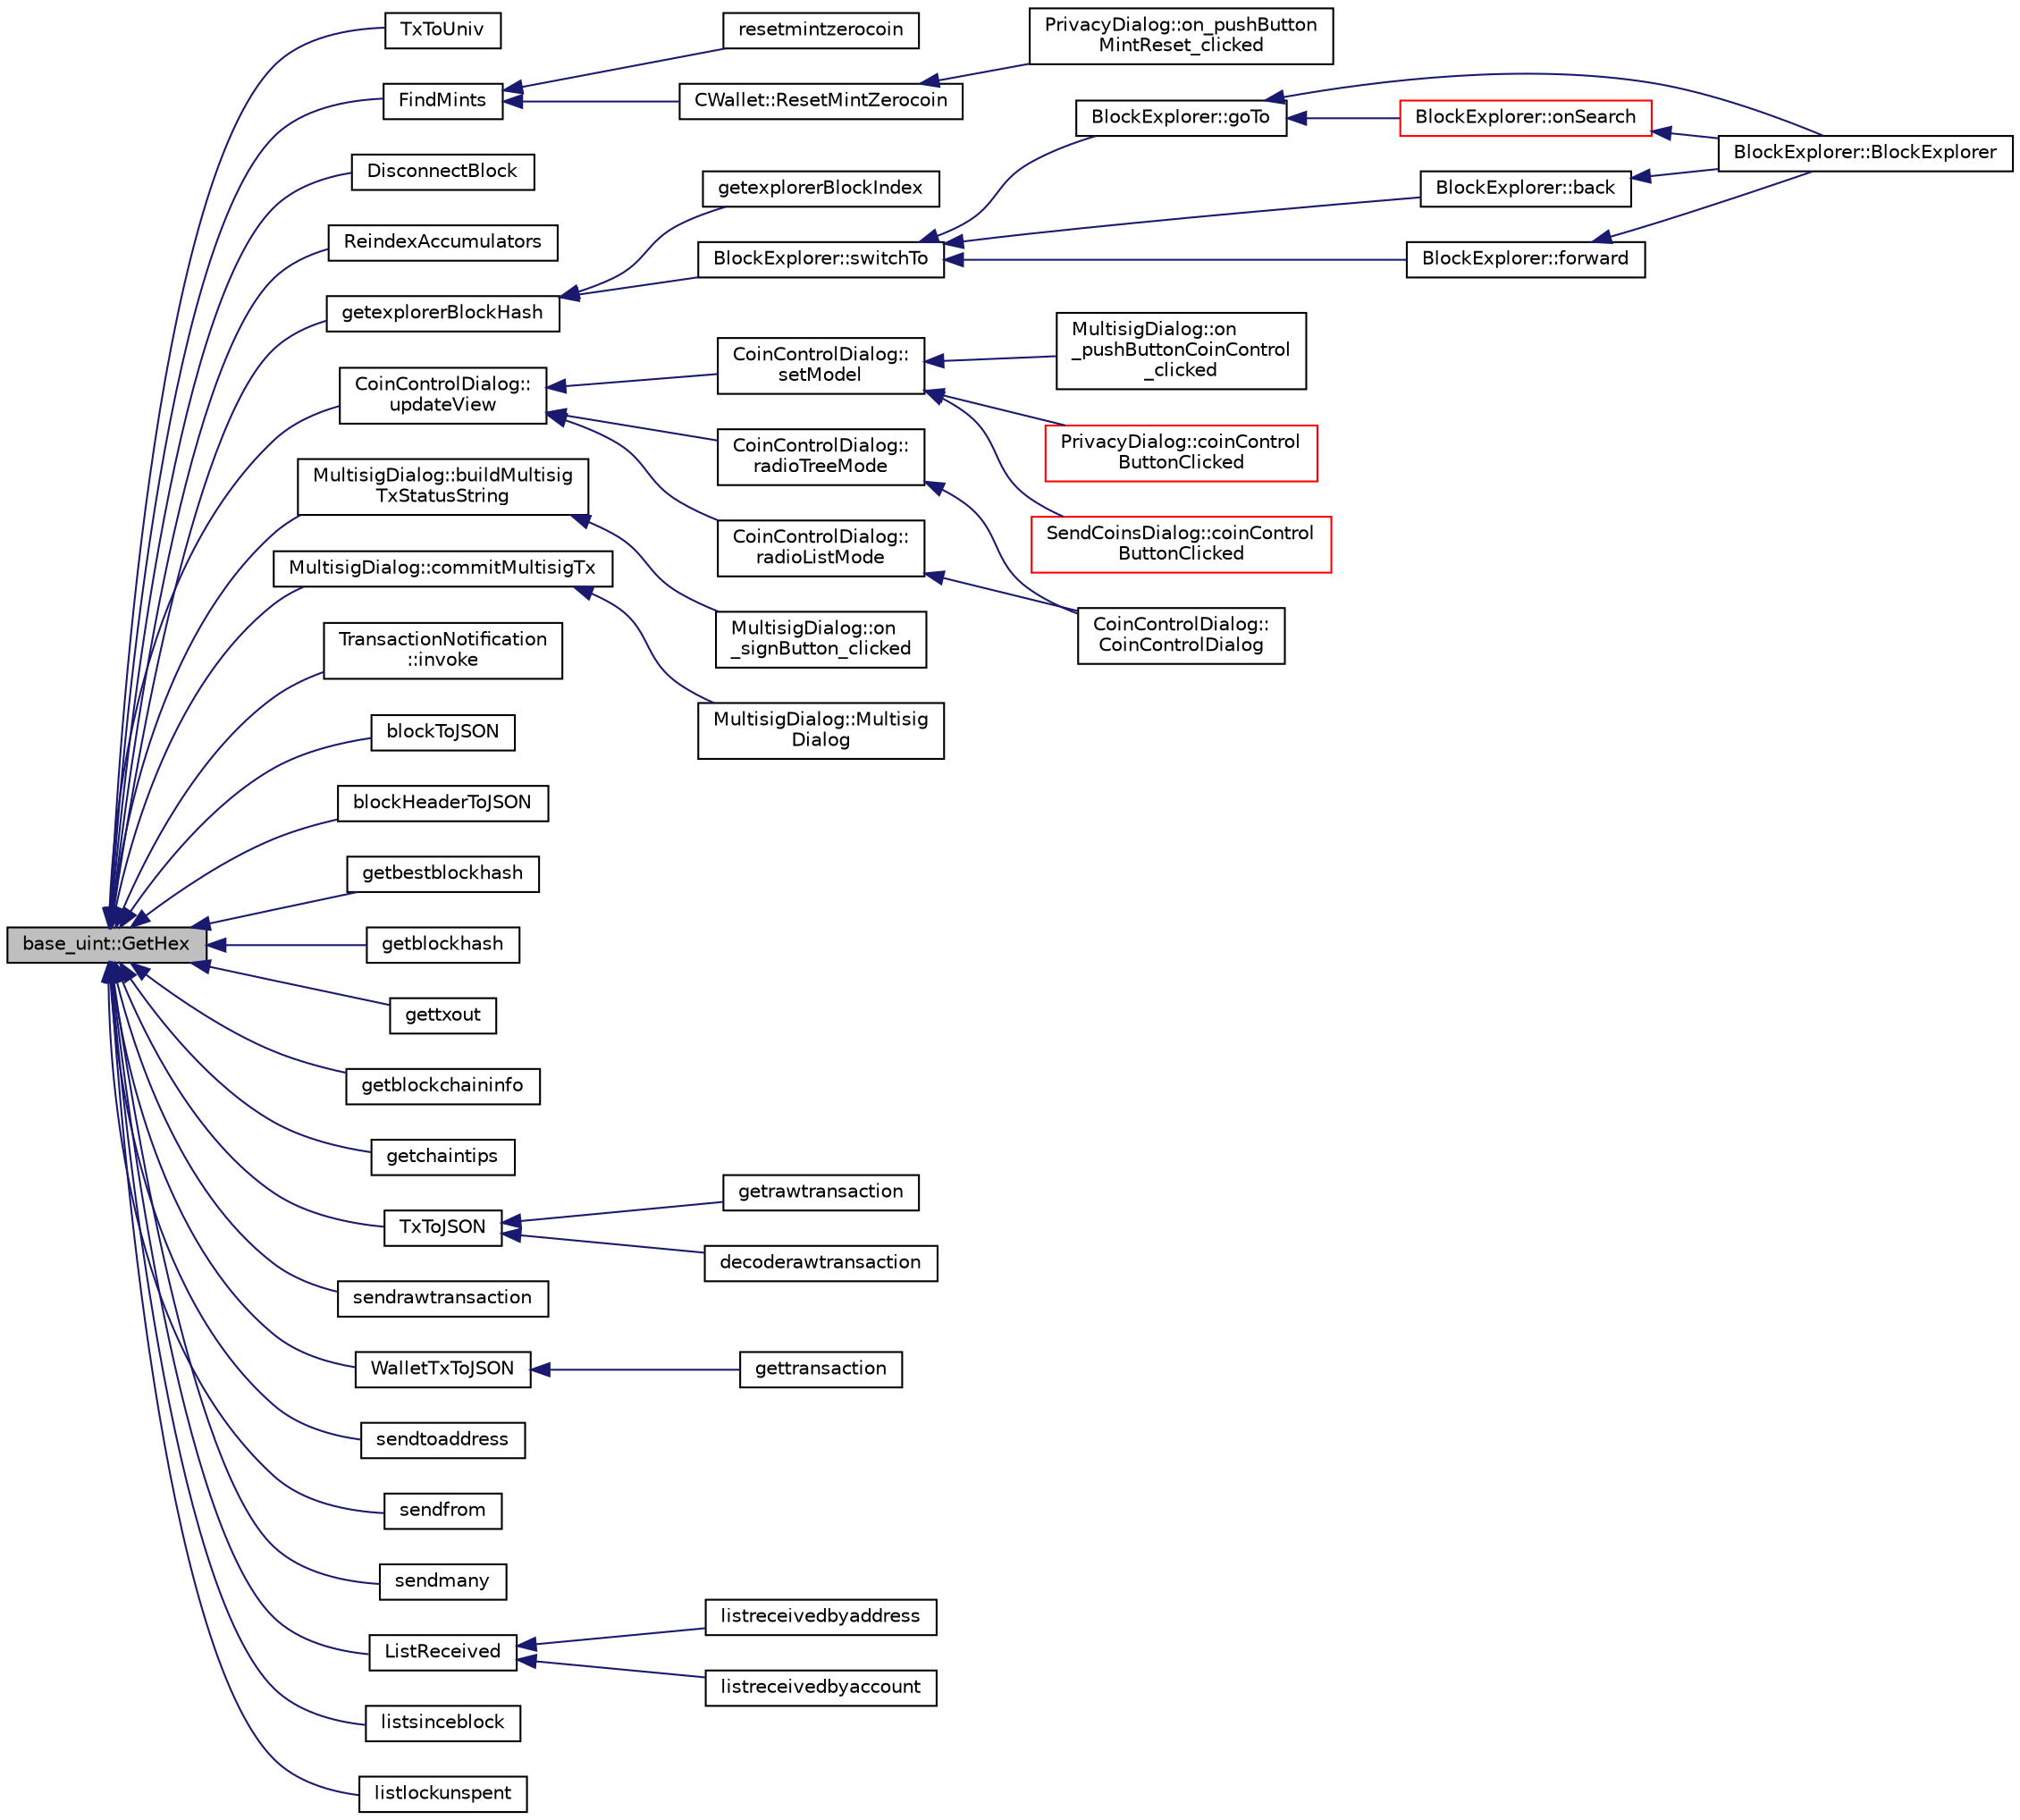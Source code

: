 digraph "base_uint::GetHex"
{
  edge [fontname="Helvetica",fontsize="10",labelfontname="Helvetica",labelfontsize="10"];
  node [fontname="Helvetica",fontsize="10",shape=record];
  rankdir="LR";
  Node140 [label="base_uint::GetHex",height=0.2,width=0.4,color="black", fillcolor="grey75", style="filled", fontcolor="black"];
  Node140 -> Node141 [dir="back",color="midnightblue",fontsize="10",style="solid",fontname="Helvetica"];
  Node141 [label="TxToUniv",height=0.2,width=0.4,color="black", fillcolor="white", style="filled",URL="$core__write_8cpp.html#aeb901ca565e3df0e3bc0c9863ad8f53a"];
  Node140 -> Node142 [dir="back",color="midnightblue",fontsize="10",style="solid",fontname="Helvetica"];
  Node142 [label="FindMints",height=0.2,width=0.4,color="black", fillcolor="white", style="filled",URL="$main_8h.html#a5bdf923beb5f3417fd033c28216b6acb"];
  Node142 -> Node143 [dir="back",color="midnightblue",fontsize="10",style="solid",fontname="Helvetica"];
  Node143 [label="resetmintzerocoin",height=0.2,width=0.4,color="black", fillcolor="white", style="filled",URL="$rpcwallet_8cpp.html#a9336d9bdaa3e1ebb98fb2cc6fdef1d9b"];
  Node142 -> Node144 [dir="back",color="midnightblue",fontsize="10",style="solid",fontname="Helvetica"];
  Node144 [label="CWallet::ResetMintZerocoin",height=0.2,width=0.4,color="black", fillcolor="white", style="filled",URL="$class_c_wallet.html#a48b81fb27683fe4693a7385909dcd391"];
  Node144 -> Node145 [dir="back",color="midnightblue",fontsize="10",style="solid",fontname="Helvetica"];
  Node145 [label="PrivacyDialog::on_pushButton\lMintReset_clicked",height=0.2,width=0.4,color="black", fillcolor="white", style="filled",URL="$class_privacy_dialog.html#a1a50924516087ce5810b2b2831567a31"];
  Node140 -> Node146 [dir="back",color="midnightblue",fontsize="10",style="solid",fontname="Helvetica"];
  Node146 [label="DisconnectBlock",height=0.2,width=0.4,color="black", fillcolor="white", style="filled",URL="$main_8h.html#aa7213dfc13e3b470a5690b0b86c951c6",tooltip="Functions for validating blocks and updating the block tree. "];
  Node140 -> Node147 [dir="back",color="midnightblue",fontsize="10",style="solid",fontname="Helvetica"];
  Node147 [label="ReindexAccumulators",height=0.2,width=0.4,color="black", fillcolor="white", style="filled",URL="$main_8h.html#a4a74b45eb12b8c115906e305e109c5d9"];
  Node140 -> Node148 [dir="back",color="midnightblue",fontsize="10",style="solid",fontname="Helvetica"];
  Node148 [label="getexplorerBlockHash",height=0.2,width=0.4,color="black", fillcolor="white", style="filled",URL="$blockexplorer_8h.html#a5ca9da277d470c198dcfd4b2bba21bcc"];
  Node148 -> Node149 [dir="back",color="midnightblue",fontsize="10",style="solid",fontname="Helvetica"];
  Node149 [label="getexplorerBlockIndex",height=0.2,width=0.4,color="black", fillcolor="white", style="filled",URL="$blockexplorer_8h.html#a12e1d94ee23bf205ca6bdcf39b52cfd2"];
  Node148 -> Node150 [dir="back",color="midnightblue",fontsize="10",style="solid",fontname="Helvetica"];
  Node150 [label="BlockExplorer::switchTo",height=0.2,width=0.4,color="black", fillcolor="white", style="filled",URL="$class_block_explorer.html#a24d6353efb00436dd029e234e3a86121"];
  Node150 -> Node151 [dir="back",color="midnightblue",fontsize="10",style="solid",fontname="Helvetica"];
  Node151 [label="BlockExplorer::goTo",height=0.2,width=0.4,color="black", fillcolor="white", style="filled",URL="$class_block_explorer.html#a32a642323bf89030d4f3519d79893ccd"];
  Node151 -> Node152 [dir="back",color="midnightblue",fontsize="10",style="solid",fontname="Helvetica"];
  Node152 [label="BlockExplorer::BlockExplorer",height=0.2,width=0.4,color="black", fillcolor="white", style="filled",URL="$class_block_explorer.html#aa1824a81f9b6d20dce7be419170ea02b"];
  Node151 -> Node153 [dir="back",color="midnightblue",fontsize="10",style="solid",fontname="Helvetica"];
  Node153 [label="BlockExplorer::onSearch",height=0.2,width=0.4,color="red", fillcolor="white", style="filled",URL="$class_block_explorer.html#a5d9b6b07b7a7cb14c9731950d76074a4"];
  Node153 -> Node152 [dir="back",color="midnightblue",fontsize="10",style="solid",fontname="Helvetica"];
  Node150 -> Node155 [dir="back",color="midnightblue",fontsize="10",style="solid",fontname="Helvetica"];
  Node155 [label="BlockExplorer::back",height=0.2,width=0.4,color="black", fillcolor="white", style="filled",URL="$class_block_explorer.html#aed5a84d4c9691f29721829eca6023169"];
  Node155 -> Node152 [dir="back",color="midnightblue",fontsize="10",style="solid",fontname="Helvetica"];
  Node150 -> Node156 [dir="back",color="midnightblue",fontsize="10",style="solid",fontname="Helvetica"];
  Node156 [label="BlockExplorer::forward",height=0.2,width=0.4,color="black", fillcolor="white", style="filled",URL="$class_block_explorer.html#a062131c18869d12dc393775f3695e89f"];
  Node156 -> Node152 [dir="back",color="midnightblue",fontsize="10",style="solid",fontname="Helvetica"];
  Node140 -> Node157 [dir="back",color="midnightblue",fontsize="10",style="solid",fontname="Helvetica"];
  Node157 [label="CoinControlDialog::\lupdateView",height=0.2,width=0.4,color="black", fillcolor="white", style="filled",URL="$class_coin_control_dialog.html#aadea33050e5c1efd5eae8d2fcfa721f9"];
  Node157 -> Node158 [dir="back",color="midnightblue",fontsize="10",style="solid",fontname="Helvetica"];
  Node158 [label="CoinControlDialog::\lsetModel",height=0.2,width=0.4,color="black", fillcolor="white", style="filled",URL="$class_coin_control_dialog.html#a4c34a48574814089c54f763a22f5317a"];
  Node158 -> Node159 [dir="back",color="midnightblue",fontsize="10",style="solid",fontname="Helvetica"];
  Node159 [label="MultisigDialog::on\l_pushButtonCoinControl\l_clicked",height=0.2,width=0.4,color="black", fillcolor="white", style="filled",URL="$class_multisig_dialog.html#a3d21b360d294040f947ce6cc685dfdfa"];
  Node158 -> Node160 [dir="back",color="midnightblue",fontsize="10",style="solid",fontname="Helvetica"];
  Node160 [label="PrivacyDialog::coinControl\lButtonClicked",height=0.2,width=0.4,color="red", fillcolor="white", style="filled",URL="$class_privacy_dialog.html#a16488c5d2fb41caedb18e9a6c1a376bb"];
  Node158 -> Node162 [dir="back",color="midnightblue",fontsize="10",style="solid",fontname="Helvetica"];
  Node162 [label="SendCoinsDialog::coinControl\lButtonClicked",height=0.2,width=0.4,color="red", fillcolor="white", style="filled",URL="$class_send_coins_dialog.html#a59d757d9e4bea5b380eb480fd79cfb49"];
  Node157 -> Node164 [dir="back",color="midnightblue",fontsize="10",style="solid",fontname="Helvetica"];
  Node164 [label="CoinControlDialog::\lradioTreeMode",height=0.2,width=0.4,color="black", fillcolor="white", style="filled",URL="$class_coin_control_dialog.html#a1990d478f3ffba666c358a4f1bd395ec"];
  Node164 -> Node165 [dir="back",color="midnightblue",fontsize="10",style="solid",fontname="Helvetica"];
  Node165 [label="CoinControlDialog::\lCoinControlDialog",height=0.2,width=0.4,color="black", fillcolor="white", style="filled",URL="$class_coin_control_dialog.html#a8eafb58ed1c5668af9a4890704136671"];
  Node157 -> Node166 [dir="back",color="midnightblue",fontsize="10",style="solid",fontname="Helvetica"];
  Node166 [label="CoinControlDialog::\lradioListMode",height=0.2,width=0.4,color="black", fillcolor="white", style="filled",URL="$class_coin_control_dialog.html#a775c6d290cb63667a434b09072094533"];
  Node166 -> Node165 [dir="back",color="midnightblue",fontsize="10",style="solid",fontname="Helvetica"];
  Node140 -> Node167 [dir="back",color="midnightblue",fontsize="10",style="solid",fontname="Helvetica"];
  Node167 [label="MultisigDialog::buildMultisig\lTxStatusString",height=0.2,width=0.4,color="black", fillcolor="white", style="filled",URL="$class_multisig_dialog.html#a3992213f912c0335428a38138df096b7"];
  Node167 -> Node168 [dir="back",color="midnightblue",fontsize="10",style="solid",fontname="Helvetica"];
  Node168 [label="MultisigDialog::on\l_signButton_clicked",height=0.2,width=0.4,color="black", fillcolor="white", style="filled",URL="$class_multisig_dialog.html#a5fdc6c2578e0f4e2f7900a3723d223ae"];
  Node140 -> Node169 [dir="back",color="midnightblue",fontsize="10",style="solid",fontname="Helvetica"];
  Node169 [label="MultisigDialog::commitMultisigTx",height=0.2,width=0.4,color="black", fillcolor="white", style="filled",URL="$class_multisig_dialog.html#a4b8f46adc64493a801bffb464b7c09ea"];
  Node169 -> Node170 [dir="back",color="midnightblue",fontsize="10",style="solid",fontname="Helvetica"];
  Node170 [label="MultisigDialog::Multisig\lDialog",height=0.2,width=0.4,color="black", fillcolor="white", style="filled",URL="$class_multisig_dialog.html#af8ff2a9f6dc05a9468d955cb428c6474"];
  Node140 -> Node171 [dir="back",color="midnightblue",fontsize="10",style="solid",fontname="Helvetica"];
  Node171 [label="TransactionNotification\l::invoke",height=0.2,width=0.4,color="black", fillcolor="white", style="filled",URL="$struct_transaction_notification.html#a6351a5b93f908a2df2e854e08178edb3"];
  Node140 -> Node172 [dir="back",color="midnightblue",fontsize="10",style="solid",fontname="Helvetica"];
  Node172 [label="blockToJSON",height=0.2,width=0.4,color="black", fillcolor="white", style="filled",URL="$rpcblockchain_8cpp.html#aa6f8ec37fdab49f359425ed095b99a2b"];
  Node140 -> Node173 [dir="back",color="midnightblue",fontsize="10",style="solid",fontname="Helvetica"];
  Node173 [label="blockHeaderToJSON",height=0.2,width=0.4,color="black", fillcolor="white", style="filled",URL="$rpcblockchain_8cpp.html#abebc0572d07eb64172fd90935cc6e979"];
  Node140 -> Node174 [dir="back",color="midnightblue",fontsize="10",style="solid",fontname="Helvetica"];
  Node174 [label="getbestblockhash",height=0.2,width=0.4,color="black", fillcolor="white", style="filled",URL="$rpcblockchain_8cpp.html#a76d9bad30031c6da5454ca8fdc99f8ea"];
  Node140 -> Node175 [dir="back",color="midnightblue",fontsize="10",style="solid",fontname="Helvetica"];
  Node175 [label="getblockhash",height=0.2,width=0.4,color="black", fillcolor="white", style="filled",URL="$rpcblockchain_8cpp.html#a6aec96723852fde932c01159a66a9911"];
  Node140 -> Node176 [dir="back",color="midnightblue",fontsize="10",style="solid",fontname="Helvetica"];
  Node176 [label="gettxout",height=0.2,width=0.4,color="black", fillcolor="white", style="filled",URL="$rpcblockchain_8cpp.html#a1982f7877ed6e83102671c67c4ec6450"];
  Node140 -> Node177 [dir="back",color="midnightblue",fontsize="10",style="solid",fontname="Helvetica"];
  Node177 [label="getblockchaininfo",height=0.2,width=0.4,color="black", fillcolor="white", style="filled",URL="$rpcblockchain_8cpp.html#ab1e71b6e17e11c519ea593776365a0a7"];
  Node140 -> Node178 [dir="back",color="midnightblue",fontsize="10",style="solid",fontname="Helvetica"];
  Node178 [label="getchaintips",height=0.2,width=0.4,color="black", fillcolor="white", style="filled",URL="$rpcblockchain_8cpp.html#a1075c2ee1de1658c351332c76237dea0"];
  Node140 -> Node179 [dir="back",color="midnightblue",fontsize="10",style="solid",fontname="Helvetica"];
  Node179 [label="TxToJSON",height=0.2,width=0.4,color="black", fillcolor="white", style="filled",URL="$rpcrawtransaction_8cpp.html#a366b04dae2aae86eee356cc85d759268"];
  Node179 -> Node180 [dir="back",color="midnightblue",fontsize="10",style="solid",fontname="Helvetica"];
  Node180 [label="getrawtransaction",height=0.2,width=0.4,color="black", fillcolor="white", style="filled",URL="$rpcrawtransaction_8cpp.html#a12e1b8a05d99d1544e5343c2282cc55a"];
  Node179 -> Node181 [dir="back",color="midnightblue",fontsize="10",style="solid",fontname="Helvetica"];
  Node181 [label="decoderawtransaction",height=0.2,width=0.4,color="black", fillcolor="white", style="filled",URL="$rpcrawtransaction_8cpp.html#a6775c600b1bfdbb22f38e5f1cd27cfea"];
  Node140 -> Node182 [dir="back",color="midnightblue",fontsize="10",style="solid",fontname="Helvetica"];
  Node182 [label="sendrawtransaction",height=0.2,width=0.4,color="black", fillcolor="white", style="filled",URL="$rpcrawtransaction_8cpp.html#ad5aad44f890060f42efb49acf349511e"];
  Node140 -> Node183 [dir="back",color="midnightblue",fontsize="10",style="solid",fontname="Helvetica"];
  Node183 [label="WalletTxToJSON",height=0.2,width=0.4,color="black", fillcolor="white", style="filled",URL="$rpcwallet_8cpp.html#a28e51f3edfce43e075603e9e315f40c4"];
  Node183 -> Node184 [dir="back",color="midnightblue",fontsize="10",style="solid",fontname="Helvetica"];
  Node184 [label="gettransaction",height=0.2,width=0.4,color="black", fillcolor="white", style="filled",URL="$rpcwallet_8cpp.html#a845c15a1402787fcf2cc021111ea89f5"];
  Node140 -> Node185 [dir="back",color="midnightblue",fontsize="10",style="solid",fontname="Helvetica"];
  Node185 [label="sendtoaddress",height=0.2,width=0.4,color="black", fillcolor="white", style="filled",URL="$rpcwallet_8cpp.html#a134064858f9cfa4775a6ae34cac2b133"];
  Node140 -> Node186 [dir="back",color="midnightblue",fontsize="10",style="solid",fontname="Helvetica"];
  Node186 [label="sendfrom",height=0.2,width=0.4,color="black", fillcolor="white", style="filled",URL="$rpcwallet_8cpp.html#a845eaefd9ec7752b1145c183205524d0"];
  Node140 -> Node187 [dir="back",color="midnightblue",fontsize="10",style="solid",fontname="Helvetica"];
  Node187 [label="sendmany",height=0.2,width=0.4,color="black", fillcolor="white", style="filled",URL="$rpcwallet_8cpp.html#adeb5f23f20fb4e589dab23cadf75c92d"];
  Node140 -> Node188 [dir="back",color="midnightblue",fontsize="10",style="solid",fontname="Helvetica"];
  Node188 [label="ListReceived",height=0.2,width=0.4,color="black", fillcolor="white", style="filled",URL="$rpcwallet_8cpp.html#a0cc958f67a8d6d0002cb4fee19eddb5c"];
  Node188 -> Node189 [dir="back",color="midnightblue",fontsize="10",style="solid",fontname="Helvetica"];
  Node189 [label="listreceivedbyaddress",height=0.2,width=0.4,color="black", fillcolor="white", style="filled",URL="$rpcwallet_8cpp.html#a34b36ceb4a7e36e0dab24cf675c49da5"];
  Node188 -> Node190 [dir="back",color="midnightblue",fontsize="10",style="solid",fontname="Helvetica"];
  Node190 [label="listreceivedbyaccount",height=0.2,width=0.4,color="black", fillcolor="white", style="filled",URL="$rpcwallet_8cpp.html#ab7e240a25a3d2d30ffb65bdfdfa082eb"];
  Node140 -> Node191 [dir="back",color="midnightblue",fontsize="10",style="solid",fontname="Helvetica"];
  Node191 [label="listsinceblock",height=0.2,width=0.4,color="black", fillcolor="white", style="filled",URL="$rpcwallet_8cpp.html#a53cf4975a89f414ef3bd180f6b4773cd"];
  Node140 -> Node192 [dir="back",color="midnightblue",fontsize="10",style="solid",fontname="Helvetica"];
  Node192 [label="listlockunspent",height=0.2,width=0.4,color="black", fillcolor="white", style="filled",URL="$rpcwallet_8cpp.html#aefc1aa5ca45a2531398b24e3e4f94799"];
}
